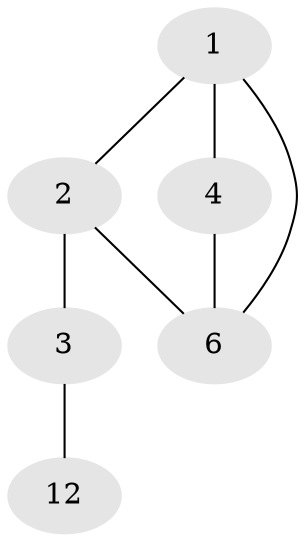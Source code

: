 // Generated by graph-tools (version 1.1) at 2025/46/02/15/25 05:46:28]
// undirected, 6 vertices, 7 edges
graph export_dot {
graph [start="1"]
  node [color=gray90,style=filled];
  1 [super="+10+15+16+20"];
  2 [super="+9+14+17+19"];
  3 [super="+8+11+16"];
  4 [super="+5+8+17"];
  6;
  12 [super="+7+18"];
  1 -- 2;
  1 -- 4;
  1 -- 6;
  2 -- 3;
  2 -- 6;
  3 -- 12;
  4 -- 6;
}
